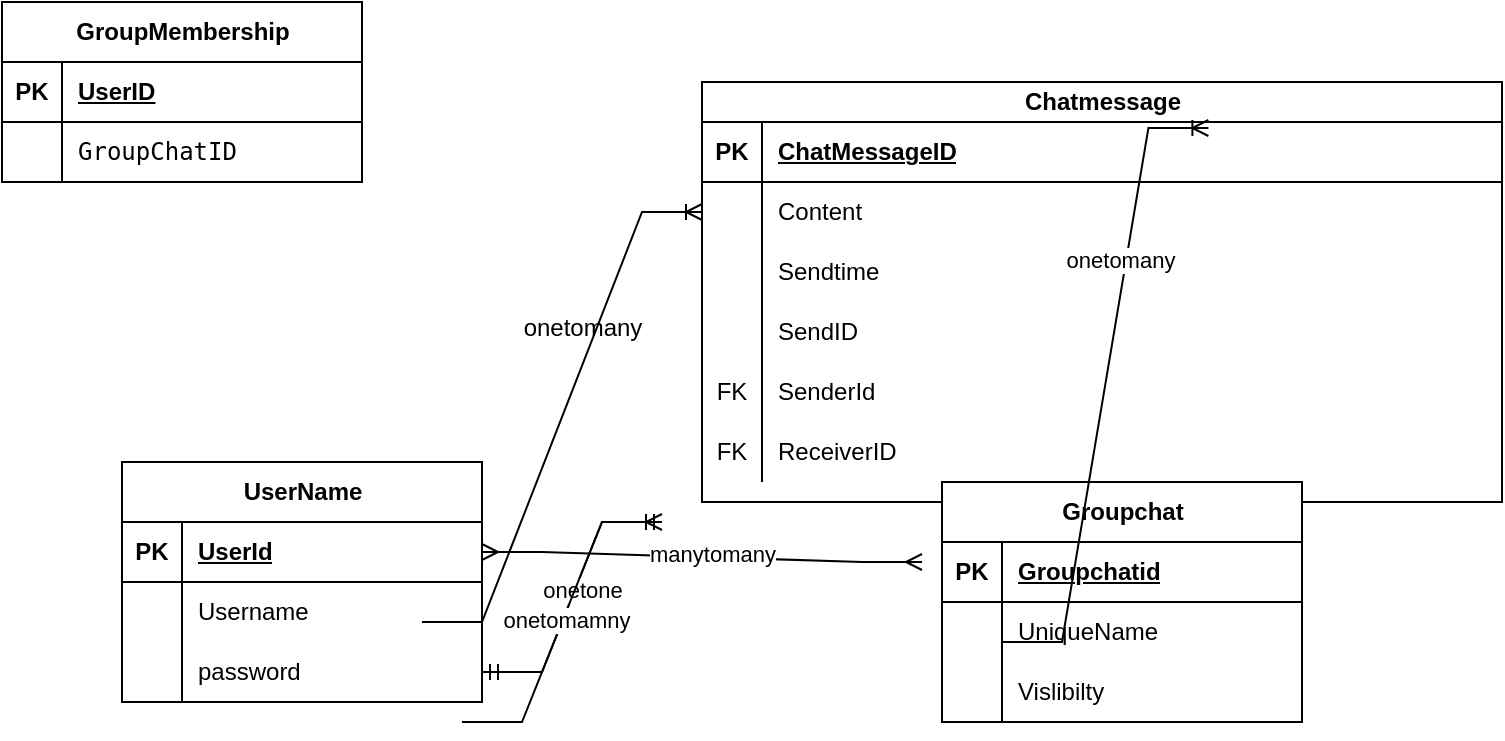 <mxfile version="28.0.6">
  <diagram name="Page-1" id="9gg1rs6H90uD5_M6cj1k">
    <mxGraphModel dx="1018" dy="687" grid="1" gridSize="10" guides="1" tooltips="1" connect="1" arrows="1" fold="1" page="1" pageScale="1" pageWidth="827" pageHeight="1169" math="0" shadow="0">
      <root>
        <mxCell id="0" />
        <mxCell id="1" parent="0" />
        <mxCell id="GO0mtA9x-AvgxG3FiCFE-1" value="UserName" style="shape=table;startSize=30;container=1;collapsible=1;childLayout=tableLayout;fixedRows=1;rowLines=0;fontStyle=1;align=center;resizeLast=1;html=1;" vertex="1" parent="1">
          <mxGeometry x="190" y="280" width="180" height="120" as="geometry" />
        </mxCell>
        <mxCell id="GO0mtA9x-AvgxG3FiCFE-2" value="" style="shape=tableRow;horizontal=0;startSize=0;swimlaneHead=0;swimlaneBody=0;fillColor=none;collapsible=0;dropTarget=0;points=[[0,0.5],[1,0.5]];portConstraint=eastwest;top=0;left=0;right=0;bottom=1;" vertex="1" parent="GO0mtA9x-AvgxG3FiCFE-1">
          <mxGeometry y="30" width="180" height="30" as="geometry" />
        </mxCell>
        <mxCell id="GO0mtA9x-AvgxG3FiCFE-3" value="PK" style="shape=partialRectangle;connectable=0;fillColor=none;top=0;left=0;bottom=0;right=0;fontStyle=1;overflow=hidden;whiteSpace=wrap;html=1;" vertex="1" parent="GO0mtA9x-AvgxG3FiCFE-2">
          <mxGeometry width="30" height="30" as="geometry">
            <mxRectangle width="30" height="30" as="alternateBounds" />
          </mxGeometry>
        </mxCell>
        <mxCell id="GO0mtA9x-AvgxG3FiCFE-4" value="UserId" style="shape=partialRectangle;connectable=0;fillColor=none;top=0;left=0;bottom=0;right=0;align=left;spacingLeft=6;fontStyle=5;overflow=hidden;whiteSpace=wrap;html=1;" vertex="1" parent="GO0mtA9x-AvgxG3FiCFE-2">
          <mxGeometry x="30" width="150" height="30" as="geometry">
            <mxRectangle width="150" height="30" as="alternateBounds" />
          </mxGeometry>
        </mxCell>
        <mxCell id="GO0mtA9x-AvgxG3FiCFE-5" value="" style="shape=tableRow;horizontal=0;startSize=0;swimlaneHead=0;swimlaneBody=0;fillColor=none;collapsible=0;dropTarget=0;points=[[0,0.5],[1,0.5]];portConstraint=eastwest;top=0;left=0;right=0;bottom=0;" vertex="1" parent="GO0mtA9x-AvgxG3FiCFE-1">
          <mxGeometry y="60" width="180" height="30" as="geometry" />
        </mxCell>
        <mxCell id="GO0mtA9x-AvgxG3FiCFE-6" value="" style="shape=partialRectangle;connectable=0;fillColor=none;top=0;left=0;bottom=0;right=0;editable=1;overflow=hidden;whiteSpace=wrap;html=1;" vertex="1" parent="GO0mtA9x-AvgxG3FiCFE-5">
          <mxGeometry width="30" height="30" as="geometry">
            <mxRectangle width="30" height="30" as="alternateBounds" />
          </mxGeometry>
        </mxCell>
        <mxCell id="GO0mtA9x-AvgxG3FiCFE-7" value="Username" style="shape=partialRectangle;connectable=0;fillColor=none;top=0;left=0;bottom=0;right=0;align=left;spacingLeft=6;overflow=hidden;whiteSpace=wrap;html=1;" vertex="1" parent="GO0mtA9x-AvgxG3FiCFE-5">
          <mxGeometry x="30" width="150" height="30" as="geometry">
            <mxRectangle width="150" height="30" as="alternateBounds" />
          </mxGeometry>
        </mxCell>
        <mxCell id="GO0mtA9x-AvgxG3FiCFE-8" value="" style="shape=tableRow;horizontal=0;startSize=0;swimlaneHead=0;swimlaneBody=0;fillColor=none;collapsible=0;dropTarget=0;points=[[0,0.5],[1,0.5]];portConstraint=eastwest;top=0;left=0;right=0;bottom=0;" vertex="1" parent="GO0mtA9x-AvgxG3FiCFE-1">
          <mxGeometry y="90" width="180" height="30" as="geometry" />
        </mxCell>
        <mxCell id="GO0mtA9x-AvgxG3FiCFE-9" value="" style="shape=partialRectangle;connectable=0;fillColor=none;top=0;left=0;bottom=0;right=0;editable=1;overflow=hidden;whiteSpace=wrap;html=1;" vertex="1" parent="GO0mtA9x-AvgxG3FiCFE-8">
          <mxGeometry width="30" height="30" as="geometry">
            <mxRectangle width="30" height="30" as="alternateBounds" />
          </mxGeometry>
        </mxCell>
        <mxCell id="GO0mtA9x-AvgxG3FiCFE-10" value="password" style="shape=partialRectangle;connectable=0;fillColor=none;top=0;left=0;bottom=0;right=0;align=left;spacingLeft=6;overflow=hidden;whiteSpace=wrap;html=1;" vertex="1" parent="GO0mtA9x-AvgxG3FiCFE-8">
          <mxGeometry x="30" width="150" height="30" as="geometry">
            <mxRectangle width="150" height="30" as="alternateBounds" />
          </mxGeometry>
        </mxCell>
        <mxCell id="GO0mtA9x-AvgxG3FiCFE-14" value="Chatmessage" style="shape=table;startSize=20;container=1;collapsible=1;childLayout=tableLayout;fixedRows=1;rowLines=0;fontStyle=1;align=center;resizeLast=1;html=1;" vertex="1" parent="1">
          <mxGeometry x="480" y="90" width="400" height="210" as="geometry" />
        </mxCell>
        <mxCell id="GO0mtA9x-AvgxG3FiCFE-15" value="" style="shape=tableRow;horizontal=0;startSize=0;swimlaneHead=0;swimlaneBody=0;fillColor=none;collapsible=0;dropTarget=0;points=[[0,0.5],[1,0.5]];portConstraint=eastwest;top=0;left=0;right=0;bottom=1;" vertex="1" parent="GO0mtA9x-AvgxG3FiCFE-14">
          <mxGeometry y="20" width="400" height="30" as="geometry" />
        </mxCell>
        <mxCell id="GO0mtA9x-AvgxG3FiCFE-16" value="PK" style="shape=partialRectangle;connectable=0;fillColor=none;top=0;left=0;bottom=0;right=0;fontStyle=1;overflow=hidden;whiteSpace=wrap;html=1;" vertex="1" parent="GO0mtA9x-AvgxG3FiCFE-15">
          <mxGeometry width="30" height="30" as="geometry">
            <mxRectangle width="30" height="30" as="alternateBounds" />
          </mxGeometry>
        </mxCell>
        <mxCell id="GO0mtA9x-AvgxG3FiCFE-17" value="ChatMessageID" style="shape=partialRectangle;connectable=0;fillColor=none;top=0;left=0;bottom=0;right=0;align=left;spacingLeft=6;fontStyle=5;overflow=hidden;whiteSpace=wrap;html=1;" vertex="1" parent="GO0mtA9x-AvgxG3FiCFE-15">
          <mxGeometry x="30" width="370" height="30" as="geometry">
            <mxRectangle width="370" height="30" as="alternateBounds" />
          </mxGeometry>
        </mxCell>
        <mxCell id="GO0mtA9x-AvgxG3FiCFE-18" value="" style="shape=tableRow;horizontal=0;startSize=0;swimlaneHead=0;swimlaneBody=0;fillColor=none;collapsible=0;dropTarget=0;points=[[0,0.5],[1,0.5]];portConstraint=eastwest;top=0;left=0;right=0;bottom=0;" vertex="1" parent="GO0mtA9x-AvgxG3FiCFE-14">
          <mxGeometry y="50" width="400" height="30" as="geometry" />
        </mxCell>
        <mxCell id="GO0mtA9x-AvgxG3FiCFE-19" value="" style="shape=partialRectangle;connectable=0;fillColor=none;top=0;left=0;bottom=0;right=0;editable=1;overflow=hidden;whiteSpace=wrap;html=1;" vertex="1" parent="GO0mtA9x-AvgxG3FiCFE-18">
          <mxGeometry width="30" height="30" as="geometry">
            <mxRectangle width="30" height="30" as="alternateBounds" />
          </mxGeometry>
        </mxCell>
        <mxCell id="GO0mtA9x-AvgxG3FiCFE-20" value="Content" style="shape=partialRectangle;connectable=0;fillColor=none;top=0;left=0;bottom=0;right=0;align=left;spacingLeft=6;overflow=hidden;whiteSpace=wrap;html=1;" vertex="1" parent="GO0mtA9x-AvgxG3FiCFE-18">
          <mxGeometry x="30" width="370" height="30" as="geometry">
            <mxRectangle width="370" height="30" as="alternateBounds" />
          </mxGeometry>
        </mxCell>
        <mxCell id="GO0mtA9x-AvgxG3FiCFE-21" value="" style="shape=tableRow;horizontal=0;startSize=0;swimlaneHead=0;swimlaneBody=0;fillColor=none;collapsible=0;dropTarget=0;points=[[0,0.5],[1,0.5]];portConstraint=eastwest;top=0;left=0;right=0;bottom=0;" vertex="1" parent="GO0mtA9x-AvgxG3FiCFE-14">
          <mxGeometry y="80" width="400" height="30" as="geometry" />
        </mxCell>
        <mxCell id="GO0mtA9x-AvgxG3FiCFE-22" value="" style="shape=partialRectangle;connectable=0;fillColor=none;top=0;left=0;bottom=0;right=0;editable=1;overflow=hidden;whiteSpace=wrap;html=1;" vertex="1" parent="GO0mtA9x-AvgxG3FiCFE-21">
          <mxGeometry width="30" height="30" as="geometry">
            <mxRectangle width="30" height="30" as="alternateBounds" />
          </mxGeometry>
        </mxCell>
        <mxCell id="GO0mtA9x-AvgxG3FiCFE-23" value="Sendtime" style="shape=partialRectangle;connectable=0;fillColor=none;top=0;left=0;bottom=0;right=0;align=left;spacingLeft=6;overflow=hidden;whiteSpace=wrap;html=1;" vertex="1" parent="GO0mtA9x-AvgxG3FiCFE-21">
          <mxGeometry x="30" width="370" height="30" as="geometry">
            <mxRectangle width="370" height="30" as="alternateBounds" />
          </mxGeometry>
        </mxCell>
        <mxCell id="GO0mtA9x-AvgxG3FiCFE-24" value="" style="shape=tableRow;horizontal=0;startSize=0;swimlaneHead=0;swimlaneBody=0;fillColor=none;collapsible=0;dropTarget=0;points=[[0,0.5],[1,0.5]];portConstraint=eastwest;top=0;left=0;right=0;bottom=0;" vertex="1" parent="GO0mtA9x-AvgxG3FiCFE-14">
          <mxGeometry y="110" width="400" height="30" as="geometry" />
        </mxCell>
        <mxCell id="GO0mtA9x-AvgxG3FiCFE-25" value="" style="shape=partialRectangle;connectable=0;fillColor=none;top=0;left=0;bottom=0;right=0;editable=1;overflow=hidden;whiteSpace=wrap;html=1;" vertex="1" parent="GO0mtA9x-AvgxG3FiCFE-24">
          <mxGeometry width="30" height="30" as="geometry">
            <mxRectangle width="30" height="30" as="alternateBounds" />
          </mxGeometry>
        </mxCell>
        <mxCell id="GO0mtA9x-AvgxG3FiCFE-26" value="SendID" style="shape=partialRectangle;connectable=0;fillColor=none;top=0;left=0;bottom=0;right=0;align=left;spacingLeft=6;overflow=hidden;whiteSpace=wrap;html=1;" vertex="1" parent="GO0mtA9x-AvgxG3FiCFE-24">
          <mxGeometry x="30" width="370" height="30" as="geometry">
            <mxRectangle width="370" height="30" as="alternateBounds" />
          </mxGeometry>
        </mxCell>
        <mxCell id="GO0mtA9x-AvgxG3FiCFE-27" style="shape=tableRow;horizontal=0;startSize=0;swimlaneHead=0;swimlaneBody=0;fillColor=none;collapsible=0;dropTarget=0;points=[[0,0.5],[1,0.5]];portConstraint=eastwest;top=0;left=0;right=0;bottom=0;" vertex="1" parent="GO0mtA9x-AvgxG3FiCFE-14">
          <mxGeometry y="140" width="400" height="30" as="geometry" />
        </mxCell>
        <mxCell id="GO0mtA9x-AvgxG3FiCFE-28" value="FK" style="shape=partialRectangle;connectable=0;fillColor=none;top=0;left=0;bottom=0;right=0;editable=1;overflow=hidden;whiteSpace=wrap;html=1;" vertex="1" parent="GO0mtA9x-AvgxG3FiCFE-27">
          <mxGeometry width="30" height="30" as="geometry">
            <mxRectangle width="30" height="30" as="alternateBounds" />
          </mxGeometry>
        </mxCell>
        <mxCell id="GO0mtA9x-AvgxG3FiCFE-29" value="SenderId" style="shape=partialRectangle;connectable=0;fillColor=none;top=0;left=0;bottom=0;right=0;align=left;spacingLeft=6;overflow=hidden;whiteSpace=wrap;html=1;" vertex="1" parent="GO0mtA9x-AvgxG3FiCFE-27">
          <mxGeometry x="30" width="370" height="30" as="geometry">
            <mxRectangle width="370" height="30" as="alternateBounds" />
          </mxGeometry>
        </mxCell>
        <mxCell id="GO0mtA9x-AvgxG3FiCFE-84" style="shape=tableRow;horizontal=0;startSize=0;swimlaneHead=0;swimlaneBody=0;fillColor=none;collapsible=0;dropTarget=0;points=[[0,0.5],[1,0.5]];portConstraint=eastwest;top=0;left=0;right=0;bottom=0;" vertex="1" parent="GO0mtA9x-AvgxG3FiCFE-14">
          <mxGeometry y="170" width="400" height="30" as="geometry" />
        </mxCell>
        <mxCell id="GO0mtA9x-AvgxG3FiCFE-85" value="FK" style="shape=partialRectangle;connectable=0;fillColor=none;top=0;left=0;bottom=0;right=0;editable=1;overflow=hidden;whiteSpace=wrap;html=1;" vertex="1" parent="GO0mtA9x-AvgxG3FiCFE-84">
          <mxGeometry width="30" height="30" as="geometry">
            <mxRectangle width="30" height="30" as="alternateBounds" />
          </mxGeometry>
        </mxCell>
        <mxCell id="GO0mtA9x-AvgxG3FiCFE-86" value="ReceiverID" style="shape=partialRectangle;connectable=0;fillColor=none;top=0;left=0;bottom=0;right=0;align=left;spacingLeft=6;overflow=hidden;whiteSpace=wrap;html=1;" vertex="1" parent="GO0mtA9x-AvgxG3FiCFE-84">
          <mxGeometry x="30" width="370" height="30" as="geometry">
            <mxRectangle width="370" height="30" as="alternateBounds" />
          </mxGeometry>
        </mxCell>
        <mxCell id="GO0mtA9x-AvgxG3FiCFE-30" value="Groupchat" style="shape=table;startSize=30;container=1;collapsible=1;childLayout=tableLayout;fixedRows=1;rowLines=0;fontStyle=1;align=center;resizeLast=1;html=1;" vertex="1" parent="1">
          <mxGeometry x="600" y="290" width="180" height="120" as="geometry" />
        </mxCell>
        <mxCell id="GO0mtA9x-AvgxG3FiCFE-31" value="" style="shape=tableRow;horizontal=0;startSize=0;swimlaneHead=0;swimlaneBody=0;fillColor=none;collapsible=0;dropTarget=0;points=[[0,0.5],[1,0.5]];portConstraint=eastwest;top=0;left=0;right=0;bottom=1;" vertex="1" parent="GO0mtA9x-AvgxG3FiCFE-30">
          <mxGeometry y="30" width="180" height="30" as="geometry" />
        </mxCell>
        <mxCell id="GO0mtA9x-AvgxG3FiCFE-32" value="PK" style="shape=partialRectangle;connectable=0;fillColor=none;top=0;left=0;bottom=0;right=0;fontStyle=1;overflow=hidden;whiteSpace=wrap;html=1;" vertex="1" parent="GO0mtA9x-AvgxG3FiCFE-31">
          <mxGeometry width="30" height="30" as="geometry">
            <mxRectangle width="30" height="30" as="alternateBounds" />
          </mxGeometry>
        </mxCell>
        <mxCell id="GO0mtA9x-AvgxG3FiCFE-33" value="Groupchatid" style="shape=partialRectangle;connectable=0;fillColor=none;top=0;left=0;bottom=0;right=0;align=left;spacingLeft=6;fontStyle=5;overflow=hidden;whiteSpace=wrap;html=1;" vertex="1" parent="GO0mtA9x-AvgxG3FiCFE-31">
          <mxGeometry x="30" width="150" height="30" as="geometry">
            <mxRectangle width="150" height="30" as="alternateBounds" />
          </mxGeometry>
        </mxCell>
        <mxCell id="GO0mtA9x-AvgxG3FiCFE-34" value="" style="shape=tableRow;horizontal=0;startSize=0;swimlaneHead=0;swimlaneBody=0;fillColor=none;collapsible=0;dropTarget=0;points=[[0,0.5],[1,0.5]];portConstraint=eastwest;top=0;left=0;right=0;bottom=0;" vertex="1" parent="GO0mtA9x-AvgxG3FiCFE-30">
          <mxGeometry y="60" width="180" height="30" as="geometry" />
        </mxCell>
        <mxCell id="GO0mtA9x-AvgxG3FiCFE-35" value="" style="shape=partialRectangle;connectable=0;fillColor=none;top=0;left=0;bottom=0;right=0;editable=1;overflow=hidden;whiteSpace=wrap;html=1;" vertex="1" parent="GO0mtA9x-AvgxG3FiCFE-34">
          <mxGeometry width="30" height="30" as="geometry">
            <mxRectangle width="30" height="30" as="alternateBounds" />
          </mxGeometry>
        </mxCell>
        <mxCell id="GO0mtA9x-AvgxG3FiCFE-36" value="UniqueName" style="shape=partialRectangle;connectable=0;fillColor=none;top=0;left=0;bottom=0;right=0;align=left;spacingLeft=6;overflow=hidden;whiteSpace=wrap;html=1;" vertex="1" parent="GO0mtA9x-AvgxG3FiCFE-34">
          <mxGeometry x="30" width="150" height="30" as="geometry">
            <mxRectangle width="150" height="30" as="alternateBounds" />
          </mxGeometry>
        </mxCell>
        <mxCell id="GO0mtA9x-AvgxG3FiCFE-37" value="" style="shape=tableRow;horizontal=0;startSize=0;swimlaneHead=0;swimlaneBody=0;fillColor=none;collapsible=0;dropTarget=0;points=[[0,0.5],[1,0.5]];portConstraint=eastwest;top=0;left=0;right=0;bottom=0;" vertex="1" parent="GO0mtA9x-AvgxG3FiCFE-30">
          <mxGeometry y="90" width="180" height="30" as="geometry" />
        </mxCell>
        <mxCell id="GO0mtA9x-AvgxG3FiCFE-38" value="" style="shape=partialRectangle;connectable=0;fillColor=none;top=0;left=0;bottom=0;right=0;editable=1;overflow=hidden;whiteSpace=wrap;html=1;" vertex="1" parent="GO0mtA9x-AvgxG3FiCFE-37">
          <mxGeometry width="30" height="30" as="geometry">
            <mxRectangle width="30" height="30" as="alternateBounds" />
          </mxGeometry>
        </mxCell>
        <mxCell id="GO0mtA9x-AvgxG3FiCFE-39" value="Vislibilty" style="shape=partialRectangle;connectable=0;fillColor=none;top=0;left=0;bottom=0;right=0;align=left;spacingLeft=6;overflow=hidden;whiteSpace=wrap;html=1;" vertex="1" parent="GO0mtA9x-AvgxG3FiCFE-37">
          <mxGeometry x="30" width="150" height="30" as="geometry">
            <mxRectangle width="150" height="30" as="alternateBounds" />
          </mxGeometry>
        </mxCell>
        <mxCell id="GO0mtA9x-AvgxG3FiCFE-48" value="" style="edgeStyle=entityRelationEdgeStyle;fontSize=12;html=1;endArrow=ERmandOne;startArrow=ERmandOne;rounded=0;entryX=0;entryY=0.5;entryDx=0;entryDy=0;" edge="1" parent="1" source="GO0mtA9x-AvgxG3FiCFE-8" target="GO0mtA9x-AvgxG3FiCFE-43">
          <mxGeometry width="100" height="100" relative="1" as="geometry">
            <mxPoint x="360" y="410" as="sourcePoint" />
            <mxPoint x="460" y="310" as="targetPoint" />
          </mxGeometry>
        </mxCell>
        <mxCell id="GO0mtA9x-AvgxG3FiCFE-49" value="onetone" style="edgeLabel;html=1;align=center;verticalAlign=middle;resizable=0;points=[];" vertex="1" connectable="0" parent="GO0mtA9x-AvgxG3FiCFE-48">
          <mxGeometry x="0.083" y="-3" relative="1" as="geometry">
            <mxPoint as="offset" />
          </mxGeometry>
        </mxCell>
        <mxCell id="GO0mtA9x-AvgxG3FiCFE-50" value="" style="edgeStyle=entityRelationEdgeStyle;fontSize=12;html=1;endArrow=ERoneToMany;rounded=0;" edge="1" parent="1" target="GO0mtA9x-AvgxG3FiCFE-40">
          <mxGeometry width="100" height="100" relative="1" as="geometry">
            <mxPoint x="360" y="410" as="sourcePoint" />
            <mxPoint x="460" y="310" as="targetPoint" />
          </mxGeometry>
        </mxCell>
        <mxCell id="GO0mtA9x-AvgxG3FiCFE-51" value="onetomamny" style="edgeLabel;html=1;align=center;verticalAlign=middle;resizable=0;points=[];" vertex="1" connectable="0" parent="GO0mtA9x-AvgxG3FiCFE-50">
          <mxGeometry x="0.026" y="-1" relative="1" as="geometry">
            <mxPoint as="offset" />
          </mxGeometry>
        </mxCell>
        <mxCell id="GO0mtA9x-AvgxG3FiCFE-52" value="" style="edgeStyle=entityRelationEdgeStyle;fontSize=12;html=1;endArrow=ERoneToMany;rounded=0;" edge="1" parent="1" target="GO0mtA9x-AvgxG3FiCFE-18">
          <mxGeometry width="100" height="100" relative="1" as="geometry">
            <mxPoint x="340" y="360" as="sourcePoint" />
            <mxPoint x="440" y="260" as="targetPoint" />
          </mxGeometry>
        </mxCell>
        <mxCell id="GO0mtA9x-AvgxG3FiCFE-53" value="onetomany" style="text;html=1;align=center;verticalAlign=middle;resizable=0;points=[];autosize=1;strokeColor=none;fillColor=none;" vertex="1" parent="1">
          <mxGeometry x="380" y="198" width="80" height="30" as="geometry" />
        </mxCell>
        <mxCell id="GO0mtA9x-AvgxG3FiCFE-71" value="GroupMembership" style="shape=table;startSize=30;container=1;collapsible=1;childLayout=tableLayout;fixedRows=1;rowLines=0;fontStyle=1;align=center;resizeLast=1;html=1;" vertex="1" parent="1">
          <mxGeometry x="130" y="50" width="180" height="90" as="geometry" />
        </mxCell>
        <mxCell id="GO0mtA9x-AvgxG3FiCFE-72" value="" style="shape=tableRow;horizontal=0;startSize=0;swimlaneHead=0;swimlaneBody=0;fillColor=none;collapsible=0;dropTarget=0;points=[[0,0.5],[1,0.5]];portConstraint=eastwest;top=0;left=0;right=0;bottom=1;" vertex="1" parent="GO0mtA9x-AvgxG3FiCFE-71">
          <mxGeometry y="30" width="180" height="30" as="geometry" />
        </mxCell>
        <mxCell id="GO0mtA9x-AvgxG3FiCFE-73" value="PK" style="shape=partialRectangle;connectable=0;fillColor=none;top=0;left=0;bottom=0;right=0;fontStyle=1;overflow=hidden;whiteSpace=wrap;html=1;" vertex="1" parent="GO0mtA9x-AvgxG3FiCFE-72">
          <mxGeometry width="30" height="30" as="geometry">
            <mxRectangle width="30" height="30" as="alternateBounds" />
          </mxGeometry>
        </mxCell>
        <mxCell id="GO0mtA9x-AvgxG3FiCFE-74" value="UserID" style="shape=partialRectangle;connectable=0;fillColor=none;top=0;left=0;bottom=0;right=0;align=left;spacingLeft=6;fontStyle=5;overflow=hidden;whiteSpace=wrap;html=1;" vertex="1" parent="GO0mtA9x-AvgxG3FiCFE-72">
          <mxGeometry x="30" width="150" height="30" as="geometry">
            <mxRectangle width="150" height="30" as="alternateBounds" />
          </mxGeometry>
        </mxCell>
        <mxCell id="GO0mtA9x-AvgxG3FiCFE-75" value="" style="shape=tableRow;horizontal=0;startSize=0;swimlaneHead=0;swimlaneBody=0;fillColor=none;collapsible=0;dropTarget=0;points=[[0,0.5],[1,0.5]];portConstraint=eastwest;top=0;left=0;right=0;bottom=0;" vertex="1" parent="GO0mtA9x-AvgxG3FiCFE-71">
          <mxGeometry y="60" width="180" height="30" as="geometry" />
        </mxCell>
        <mxCell id="GO0mtA9x-AvgxG3FiCFE-76" value="" style="shape=partialRectangle;connectable=0;fillColor=none;top=0;left=0;bottom=0;right=0;editable=1;overflow=hidden;whiteSpace=wrap;html=1;" vertex="1" parent="GO0mtA9x-AvgxG3FiCFE-75">
          <mxGeometry width="30" height="30" as="geometry">
            <mxRectangle width="30" height="30" as="alternateBounds" />
          </mxGeometry>
        </mxCell>
        <mxCell id="GO0mtA9x-AvgxG3FiCFE-77" value="&lt;code data-end=&quot;1090&quot; data-start=&quot;1077&quot;&gt;GroupChatID&lt;/code&gt;" style="shape=partialRectangle;connectable=0;fillColor=none;top=0;left=0;bottom=0;right=0;align=left;spacingLeft=6;overflow=hidden;whiteSpace=wrap;html=1;" vertex="1" parent="GO0mtA9x-AvgxG3FiCFE-75">
          <mxGeometry x="30" width="150" height="30" as="geometry">
            <mxRectangle width="150" height="30" as="alternateBounds" />
          </mxGeometry>
        </mxCell>
        <mxCell id="GO0mtA9x-AvgxG3FiCFE-87" value="" style="edgeStyle=entityRelationEdgeStyle;fontSize=12;html=1;endArrow=ERmany;startArrow=ERmany;rounded=0;" edge="1" parent="1" source="GO0mtA9x-AvgxG3FiCFE-2">
          <mxGeometry width="100" height="100" relative="1" as="geometry">
            <mxPoint x="360" y="410" as="sourcePoint" />
            <mxPoint x="590" y="330" as="targetPoint" />
          </mxGeometry>
        </mxCell>
        <mxCell id="GO0mtA9x-AvgxG3FiCFE-88" value="manytomany" style="edgeLabel;html=1;align=center;verticalAlign=middle;resizable=0;points=[];" vertex="1" connectable="0" parent="GO0mtA9x-AvgxG3FiCFE-87">
          <mxGeometry x="0.045" y="2" relative="1" as="geometry">
            <mxPoint as="offset" />
          </mxGeometry>
        </mxCell>
        <mxCell id="GO0mtA9x-AvgxG3FiCFE-89" value="" style="edgeStyle=entityRelationEdgeStyle;fontSize=12;html=1;endArrow=ERoneToMany;rounded=0;entryX=0.633;entryY=0.1;entryDx=0;entryDy=0;entryPerimeter=0;" edge="1" parent="1" target="GO0mtA9x-AvgxG3FiCFE-15">
          <mxGeometry width="100" height="100" relative="1" as="geometry">
            <mxPoint x="630" y="370" as="sourcePoint" />
            <mxPoint x="730" y="270" as="targetPoint" />
          </mxGeometry>
        </mxCell>
        <mxCell id="GO0mtA9x-AvgxG3FiCFE-90" value="onetomany" style="edgeLabel;html=1;align=center;verticalAlign=middle;resizable=0;points=[];" vertex="1" connectable="0" parent="GO0mtA9x-AvgxG3FiCFE-89">
          <mxGeometry x="0.392" y="3" relative="1" as="geometry">
            <mxPoint as="offset" />
          </mxGeometry>
        </mxCell>
      </root>
    </mxGraphModel>
  </diagram>
</mxfile>
